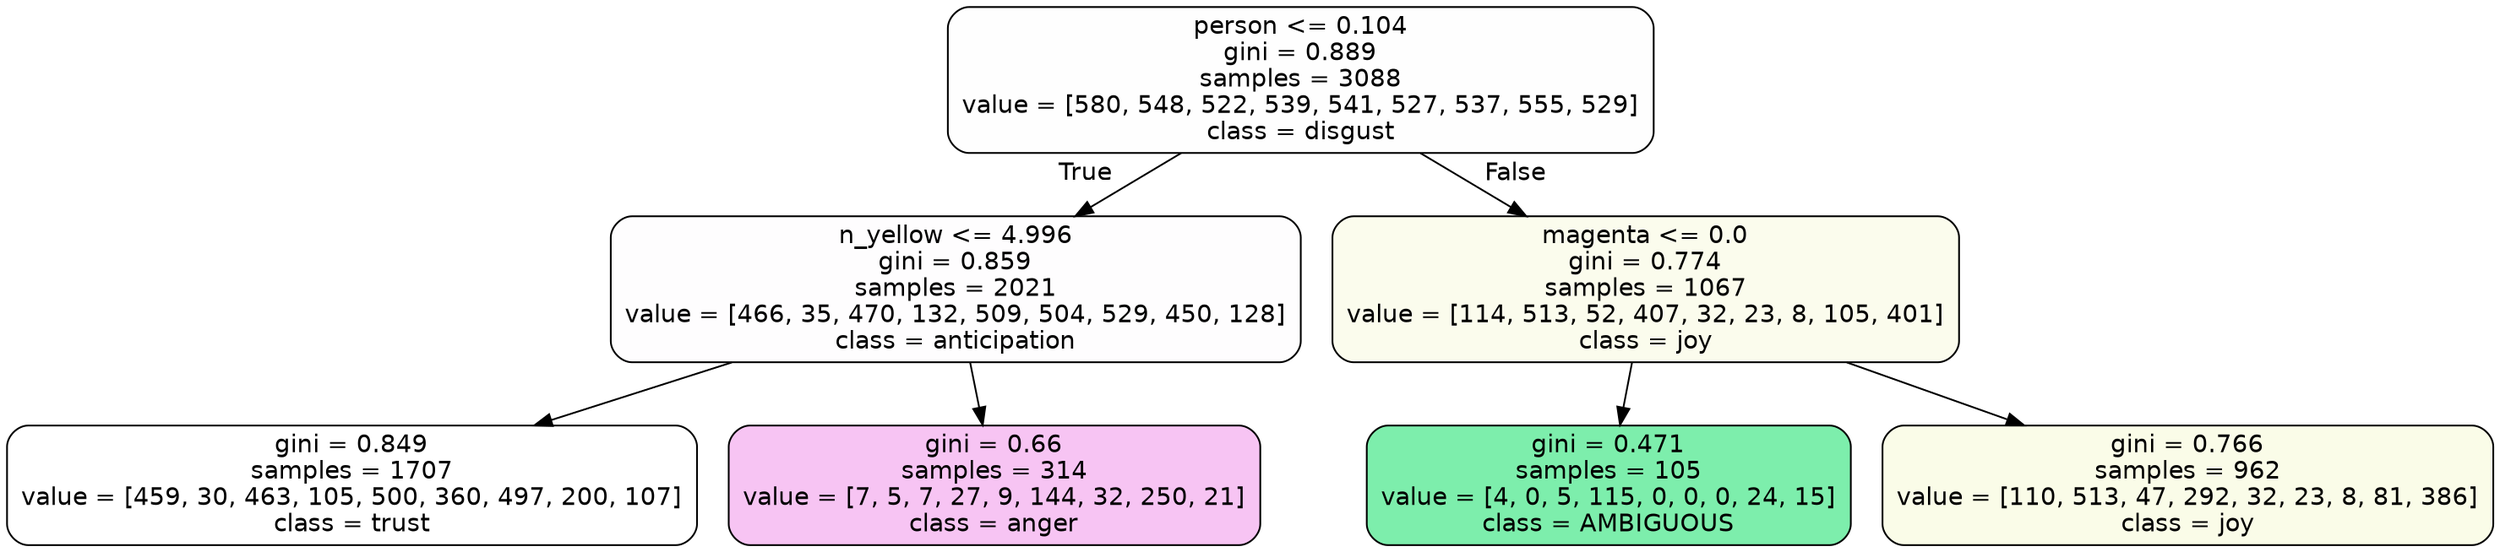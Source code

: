 digraph Tree {
node [shape=box, style="filled, rounded", color="black", fontname=helvetica] ;
edge [fontname=helvetica] ;
0 [label="person <= 0.104\ngini = 0.889\nsamples = 3088\nvalue = [580, 548, 522, 539, 541, 527, 537, 555, 529]\nclass = disgust", fillcolor="#e5813901"] ;
1 [label="n_yellow <= 4.996\ngini = 0.859\nsamples = 2021\nvalue = [466, 35, 470, 132, 509, 504, 529, 450, 128]\nclass = anticipation", fillcolor="#8139e502"] ;
0 -> 1 [labeldistance=2.5, labelangle=45, headlabel="True"] ;
2 [label="gini = 0.849\nsamples = 1707\nvalue = [459, 30, 463, 105, 500, 360, 497, 200, 107]\nclass = trust", fillcolor="#39d7e500"] ;
1 -> 2 ;
3 [label="gini = 0.66\nsamples = 314\nvalue = [7, 5, 7, 27, 9, 144, 32, 250, 21]\nclass = anger", fillcolor="#e539d74c"] ;
1 -> 3 ;
4 [label="magenta <= 0.0\ngini = 0.774\nsamples = 1067\nvalue = [114, 513, 52, 407, 32, 23, 8, 105, 401]\nclass = joy", fillcolor="#d7e53916"] ;
0 -> 4 [labeldistance=2.5, labelangle=-45, headlabel="False"] ;
5 [label="gini = 0.471\nsamples = 105\nvalue = [4, 0, 5, 115, 0, 0, 0, 24, 15]\nclass = AMBIGUOUS", fillcolor="#39e581a7"] ;
4 -> 5 ;
6 [label="gini = 0.766\nsamples = 962\nvalue = [110, 513, 47, 292, 32, 23, 8, 81, 386]\nclass = joy", fillcolor="#d7e5391d"] ;
4 -> 6 ;
}
